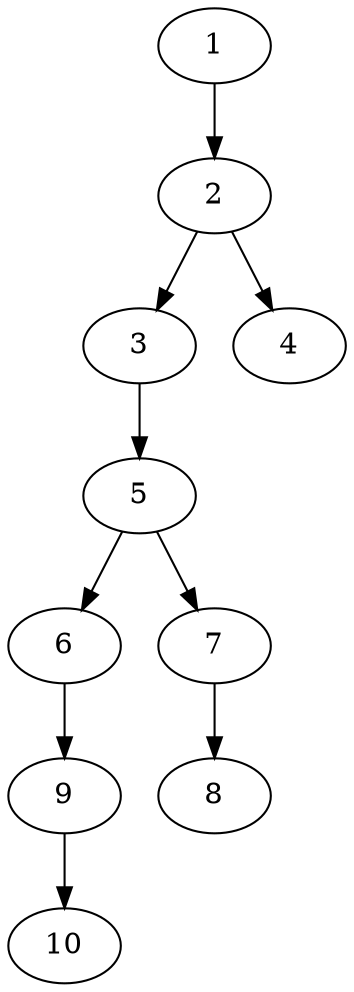 // DAG (tier=1-easy, mode=data, n=10, ccr=0.317, fat=0.474, density=0.311, regular=0.780, jump=0.050, mindata=1048576, maxdata=8388608)
// DAG automatically generated by daggen at Sun Aug 24 16:33:33 2025
// /home/ermia/Project/Environments/daggen/bin/daggen --dot --ccr 0.317 --fat 0.474 --regular 0.780 --density 0.311 --jump 0.050 --mindata 1048576 --maxdata 8388608 -n 10 
digraph G {
  1 [size="510257859527170816", alpha="0.14", expect_size="255128929763585408"]
  1 -> 2 [size ="198870080421888"]
  2 [size="32980779044828128", alpha="0.12", expect_size="16490389522414064"]
  2 -> 3 [size ="12815242887168"]
  2 -> 4 [size ="12815242887168"]
  3 [size="9802542372356096000", alpha="0.02", expect_size="4901271186178048000"]
  3 -> 5 [size ="36642278604800"]
  4 [size="247938272590823424000", alpha="0.09", expect_size="123969136295411712000"]
  5 [size="576568557219503669248", alpha="0.09", expect_size="288284278609751834624"]
  5 -> 6 [size ="554188220137472"]
  5 -> 7 [size ="554188220137472"]
  6 [size="393634288360679800832", alpha="0.12", expect_size="196817144180339900416"]
  6 -> 9 [size ="429686723182592"]
  7 [size="641452978610831488", alpha="0.08", expect_size="320726489305415744"]
  7 -> 8 [size ="493106612928512"]
  8 [size="928170575439156", alpha="0.17", expect_size="464085287719578"]
  9 [size="1191389996990511360", alpha="0.19", expect_size="595694998495255680"]
  9 -> 10 [size ="478931937394688"]
  10 [size="14961268745300840", alpha="0.19", expect_size="7480634372650420"]
}